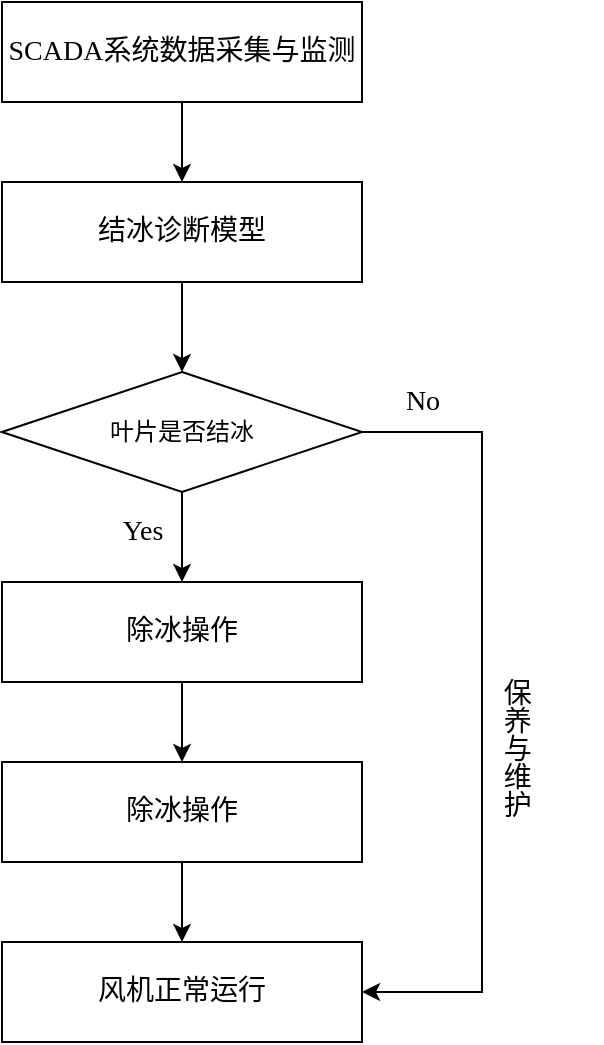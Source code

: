 <mxfile version="24.8.6">
  <diagram name="第 1 页" id="nFsAOjWybpd1lJpETCGC">
    <mxGraphModel dx="1221" dy="668" grid="1" gridSize="10" guides="1" tooltips="1" connect="1" arrows="1" fold="1" page="1" pageScale="1" pageWidth="827" pageHeight="1169" math="0" shadow="0">
      <root>
        <mxCell id="0" />
        <mxCell id="1" parent="0" />
        <mxCell id="9mX1B9m7YYr3MZhmCGJs-9" style="edgeStyle=orthogonalEdgeStyle;rounded=0;orthogonalLoop=1;jettySize=auto;html=1;entryX=0.5;entryY=0;entryDx=0;entryDy=0;" edge="1" parent="1" source="9mX1B9m7YYr3MZhmCGJs-1" target="9mX1B9m7YYr3MZhmCGJs-2">
          <mxGeometry relative="1" as="geometry" />
        </mxCell>
        <mxCell id="9mX1B9m7YYr3MZhmCGJs-1" value="&lt;font face=&quot;SimSun&quot; style=&quot;font-size: 14px;&quot;&gt;SCADA系统数据采集与监测&lt;/font&gt;" style="rounded=0;whiteSpace=wrap;html=1;" vertex="1" parent="1">
          <mxGeometry x="320" y="240" width="180" height="50" as="geometry" />
        </mxCell>
        <mxCell id="9mX1B9m7YYr3MZhmCGJs-10" style="edgeStyle=orthogonalEdgeStyle;rounded=0;orthogonalLoop=1;jettySize=auto;html=1;entryX=0.5;entryY=0;entryDx=0;entryDy=0;" edge="1" parent="1" source="9mX1B9m7YYr3MZhmCGJs-2" target="9mX1B9m7YYr3MZhmCGJs-3">
          <mxGeometry relative="1" as="geometry" />
        </mxCell>
        <mxCell id="9mX1B9m7YYr3MZhmCGJs-2" value="&lt;font face=&quot;SimSun&quot; style=&quot;font-size: 14px;&quot;&gt;结冰诊断模型&lt;/font&gt;" style="rounded=0;whiteSpace=wrap;html=1;" vertex="1" parent="1">
          <mxGeometry x="320" y="330" width="180" height="50" as="geometry" />
        </mxCell>
        <mxCell id="9mX1B9m7YYr3MZhmCGJs-7" style="edgeStyle=orthogonalEdgeStyle;rounded=0;orthogonalLoop=1;jettySize=auto;html=1;entryX=0.5;entryY=0;entryDx=0;entryDy=0;" edge="1" parent="1" source="9mX1B9m7YYr3MZhmCGJs-3" target="9mX1B9m7YYr3MZhmCGJs-4">
          <mxGeometry relative="1" as="geometry" />
        </mxCell>
        <mxCell id="9mX1B9m7YYr3MZhmCGJs-8" style="edgeStyle=elbowEdgeStyle;rounded=0;orthogonalLoop=1;jettySize=auto;html=1;exitX=1;exitY=0.5;exitDx=0;exitDy=0;" edge="1" parent="1" source="9mX1B9m7YYr3MZhmCGJs-3" target="9mX1B9m7YYr3MZhmCGJs-6">
          <mxGeometry relative="1" as="geometry">
            <mxPoint x="450" y="470" as="sourcePoint" />
            <mxPoint x="660" y="800" as="targetPoint" />
            <Array as="points">
              <mxPoint x="560" y="630" />
            </Array>
          </mxGeometry>
        </mxCell>
        <mxCell id="9mX1B9m7YYr3MZhmCGJs-3" value="&lt;font face=&quot;SimSun&quot;&gt;叶片是否结冰&lt;/font&gt;" style="rhombus;whiteSpace=wrap;html=1;" vertex="1" parent="1">
          <mxGeometry x="320" y="425" width="180" height="60" as="geometry" />
        </mxCell>
        <mxCell id="9mX1B9m7YYr3MZhmCGJs-11" style="edgeStyle=orthogonalEdgeStyle;rounded=0;orthogonalLoop=1;jettySize=auto;html=1;entryX=0.5;entryY=0;entryDx=0;entryDy=0;" edge="1" parent="1" source="9mX1B9m7YYr3MZhmCGJs-4" target="9mX1B9m7YYr3MZhmCGJs-5">
          <mxGeometry relative="1" as="geometry" />
        </mxCell>
        <mxCell id="9mX1B9m7YYr3MZhmCGJs-4" value="&lt;font style=&quot;font-size: 14px;&quot; face=&quot;SimSun&quot;&gt;除冰操作&lt;/font&gt;" style="rounded=0;whiteSpace=wrap;html=1;" vertex="1" parent="1">
          <mxGeometry x="320" y="530" width="180" height="50" as="geometry" />
        </mxCell>
        <mxCell id="9mX1B9m7YYr3MZhmCGJs-12" style="edgeStyle=orthogonalEdgeStyle;rounded=0;orthogonalLoop=1;jettySize=auto;html=1;entryX=0.5;entryY=0;entryDx=0;entryDy=0;" edge="1" parent="1" source="9mX1B9m7YYr3MZhmCGJs-5" target="9mX1B9m7YYr3MZhmCGJs-6">
          <mxGeometry relative="1" as="geometry" />
        </mxCell>
        <mxCell id="9mX1B9m7YYr3MZhmCGJs-5" value="&lt;font style=&quot;font-size: 14px;&quot; face=&quot;SimSun&quot;&gt;除冰操作&lt;/font&gt;" style="rounded=0;whiteSpace=wrap;html=1;" vertex="1" parent="1">
          <mxGeometry x="320" y="620" width="180" height="50" as="geometry" />
        </mxCell>
        <mxCell id="9mX1B9m7YYr3MZhmCGJs-6" value="&lt;font style=&quot;font-size: 14px;&quot; face=&quot;SimSun&quot;&gt;风机正常运行&lt;/font&gt;" style="rounded=0;whiteSpace=wrap;html=1;" vertex="1" parent="1">
          <mxGeometry x="320" y="710" width="180" height="50" as="geometry" />
        </mxCell>
        <mxCell id="9mX1B9m7YYr3MZhmCGJs-13" value="&lt;font style=&quot;font-size: 14px;&quot;&gt;Yes&lt;/font&gt;" style="text;html=1;align=center;verticalAlign=middle;resizable=0;points=[];autosize=1;strokeColor=none;fillColor=none;fontFamily=Times New Roman;" vertex="1" parent="1">
          <mxGeometry x="370" y="490" width="40" height="30" as="geometry" />
        </mxCell>
        <mxCell id="9mX1B9m7YYr3MZhmCGJs-14" value="&lt;font style=&quot;font-size: 14px;&quot;&gt;No&lt;/font&gt;" style="text;html=1;align=center;verticalAlign=middle;resizable=0;points=[];autosize=1;strokeColor=none;fillColor=none;fontFamily=Times New Roman;" vertex="1" parent="1">
          <mxGeometry x="510" y="425" width="40" height="30" as="geometry" />
        </mxCell>
        <mxCell id="9mX1B9m7YYr3MZhmCGJs-15" value="&lt;font style=&quot;font-size: 14px;&quot; face=&quot;SimSun&quot;&gt;保养与维护&lt;/font&gt;" style="text;html=1;align=center;verticalAlign=middle;resizable=0;points=[];autosize=1;strokeColor=none;fillColor=none;textDirection=vertical-lr;" vertex="1" parent="1">
          <mxGeometry x="530" y="610" width="90" height="30" as="geometry" />
        </mxCell>
      </root>
    </mxGraphModel>
  </diagram>
</mxfile>
